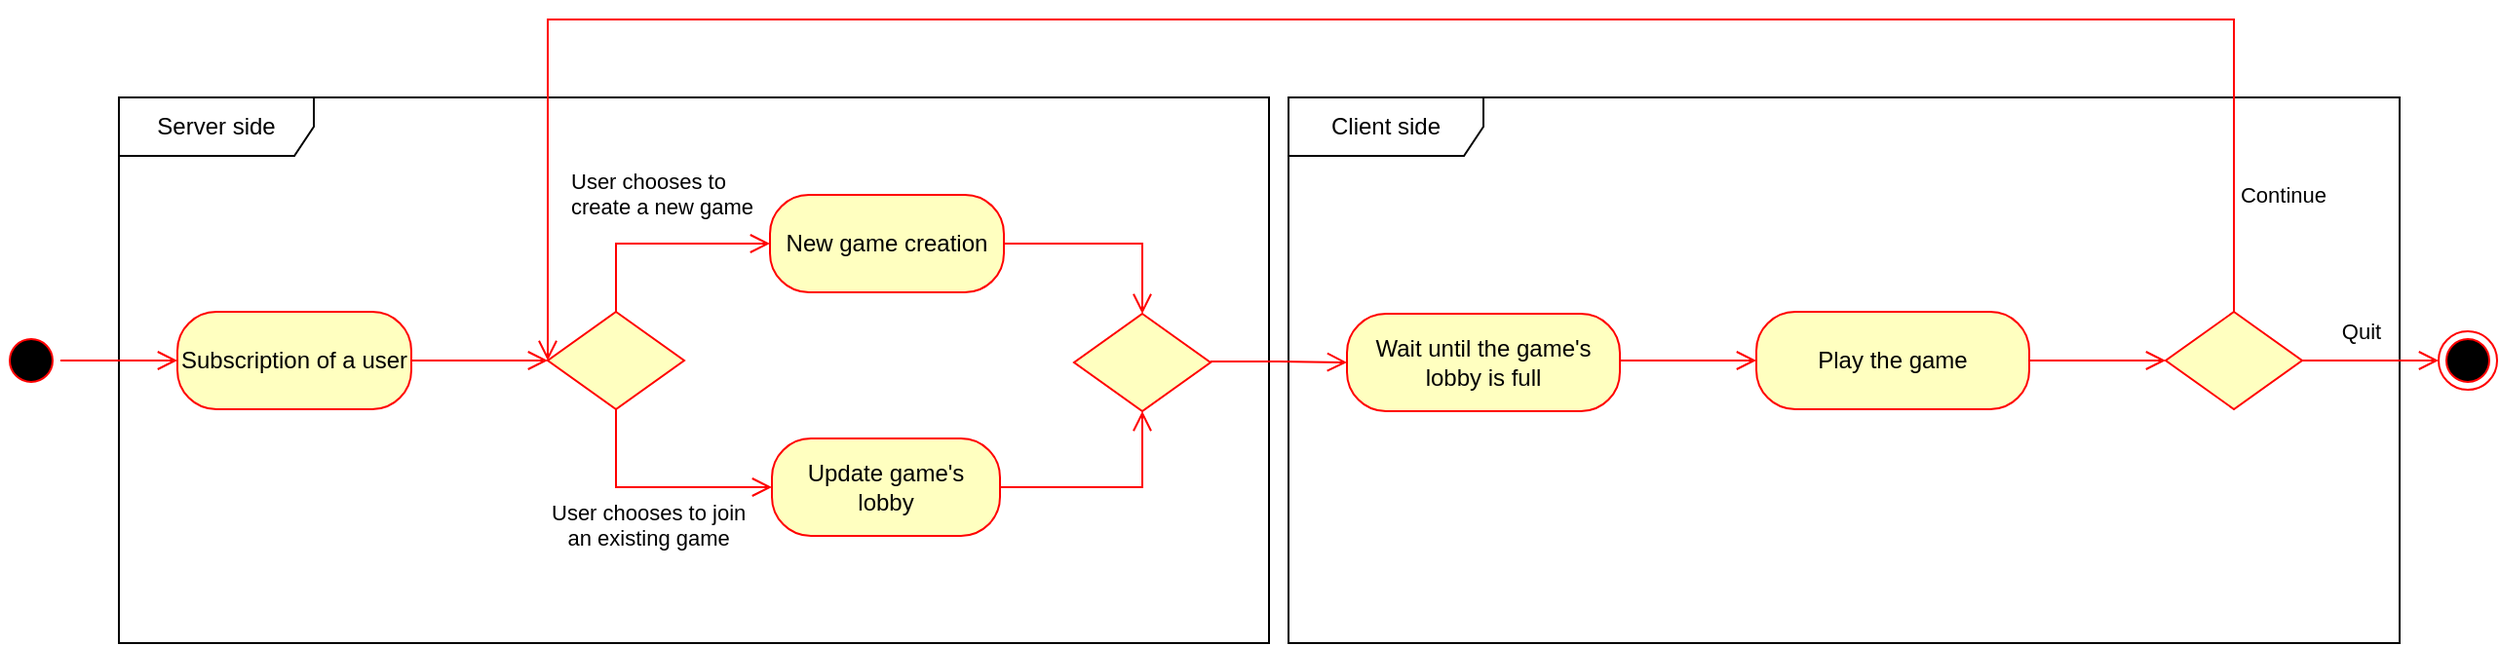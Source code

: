 <mxfile version="20.2.4"><diagram id="hc_759G6ztnuYglMrowW" name="Page-1"><mxGraphModel dx="1422" dy="752" grid="1" gridSize="10" guides="1" tooltips="1" connect="1" arrows="1" fold="1" page="1" pageScale="1" pageWidth="827" pageHeight="1169" math="0" shadow="0"><root><mxCell id="0"/><mxCell id="1" parent="0"/><mxCell id="2GEnqoe3A-GF3fuBFCet-49" value="Server side" style="shape=umlFrame;whiteSpace=wrap;html=1;width=100;height=30;" vertex="1" parent="1"><mxGeometry x="80" y="200" width="590" height="280" as="geometry"/></mxCell><mxCell id="2GEnqoe3A-GF3fuBFCet-50" value="Client side" style="shape=umlFrame;whiteSpace=wrap;html=1;width=100;height=30;" vertex="1" parent="1"><mxGeometry x="680" y="200" width="570" height="280" as="geometry"/></mxCell><mxCell id="2GEnqoe3A-GF3fuBFCet-19" value="" style="ellipse;html=1;shape=startState;fillColor=#000000;strokeColor=#ff0000;" vertex="1" parent="1"><mxGeometry x="20" y="320" width="30" height="30" as="geometry"/></mxCell><mxCell id="2GEnqoe3A-GF3fuBFCet-20" value="" style="edgeStyle=orthogonalEdgeStyle;html=1;verticalAlign=bottom;endArrow=open;endSize=8;strokeColor=#ff0000;rounded=0;entryX=0;entryY=0.5;entryDx=0;entryDy=0;" edge="1" source="2GEnqoe3A-GF3fuBFCet-19" parent="1" target="2GEnqoe3A-GF3fuBFCet-21"><mxGeometry relative="1" as="geometry"><mxPoint x="110" y="335" as="targetPoint"/></mxGeometry></mxCell><mxCell id="2GEnqoe3A-GF3fuBFCet-21" value="Subscription of a user" style="rounded=1;whiteSpace=wrap;html=1;arcSize=40;fontColor=#000000;fillColor=#ffffc0;strokeColor=#ff0000;" vertex="1" parent="1"><mxGeometry x="110" y="310" width="120" height="50" as="geometry"/></mxCell><mxCell id="2GEnqoe3A-GF3fuBFCet-34" value="" style="rhombus;whiteSpace=wrap;html=1;fillColor=#ffffc0;strokeColor=#ff0000;" vertex="1" parent="1"><mxGeometry x="300" y="310" width="70" height="50" as="geometry"/></mxCell><mxCell id="2GEnqoe3A-GF3fuBFCet-36" value="&lt;div&gt;User chooses to&lt;br&gt;&lt;/div&gt;&lt;div align=&quot;center&quot;&gt;create a new game&lt;br&gt;&lt;/div&gt;" style="edgeStyle=orthogonalEdgeStyle;html=1;align=left;verticalAlign=top;endArrow=open;endSize=8;strokeColor=#ff0000;rounded=0;exitX=0.5;exitY=0;exitDx=0;exitDy=0;entryX=0;entryY=0.5;entryDx=0;entryDy=0;" edge="1" source="2GEnqoe3A-GF3fuBFCet-34" parent="1" target="2GEnqoe3A-GF3fuBFCet-39"><mxGeometry x="-0.386" y="51" relative="1" as="geometry"><mxPoint x="410" y="280" as="targetPoint"/><Array as="points"><mxPoint x="335" y="275"/></Array><mxPoint x="-25" y="6" as="offset"/></mxGeometry></mxCell><mxCell id="2GEnqoe3A-GF3fuBFCet-37" value="" style="edgeStyle=orthogonalEdgeStyle;html=1;verticalAlign=bottom;endArrow=open;endSize=8;strokeColor=#ff0000;rounded=0;entryX=0;entryY=0.5;entryDx=0;entryDy=0;exitX=1;exitY=0.5;exitDx=0;exitDy=0;" edge="1" parent="1" source="2GEnqoe3A-GF3fuBFCet-21" target="2GEnqoe3A-GF3fuBFCet-34"><mxGeometry relative="1" as="geometry"><mxPoint x="152" y="345" as="targetPoint"/><mxPoint x="92" y="345" as="sourcePoint"/><Array as="points"><mxPoint x="260" y="335"/><mxPoint x="260" y="335"/></Array></mxGeometry></mxCell><mxCell id="2GEnqoe3A-GF3fuBFCet-38" value="&lt;div align=&quot;center&quot;&gt;User chooses to join &lt;br&gt;&lt;/div&gt;&lt;div align=&quot;center&quot;&gt;an existing game&lt;br&gt;&lt;/div&gt;" style="edgeStyle=orthogonalEdgeStyle;html=1;align=left;verticalAlign=top;endArrow=open;endSize=8;strokeColor=#ff0000;rounded=0;exitX=0.5;exitY=1;exitDx=0;exitDy=0;entryX=0;entryY=0.5;entryDx=0;entryDy=0;" edge="1" parent="1" source="2GEnqoe3A-GF3fuBFCet-34" target="2GEnqoe3A-GF3fuBFCet-60"><mxGeometry x="-0.334" y="-35" relative="1" as="geometry"><mxPoint x="420" y="400" as="targetPoint"/><mxPoint x="411" y="357" as="sourcePoint"/><Array as="points"><mxPoint x="335" y="400"/></Array><mxPoint x="-35" y="-35" as="offset"/></mxGeometry></mxCell><mxCell id="2GEnqoe3A-GF3fuBFCet-39" value="New game creation" style="rounded=1;whiteSpace=wrap;html=1;arcSize=40;fontColor=#000000;fillColor=#ffffc0;strokeColor=#ff0000;" vertex="1" parent="1"><mxGeometry x="414" y="250" width="120" height="50" as="geometry"/></mxCell><mxCell id="2GEnqoe3A-GF3fuBFCet-40" value="" style="edgeStyle=orthogonalEdgeStyle;html=1;verticalAlign=bottom;endArrow=open;endSize=8;strokeColor=#ff0000;rounded=0;exitX=1;exitY=0.5;exitDx=0;exitDy=0;entryX=0.5;entryY=0;entryDx=0;entryDy=0;" edge="1" source="2GEnqoe3A-GF3fuBFCet-39" parent="1" target="2GEnqoe3A-GF3fuBFCet-41"><mxGeometry relative="1" as="geometry"><mxPoint x="610" y="275" as="targetPoint"/><mxPoint x="396" y="285" as="sourcePoint"/><Array as="points"><mxPoint x="605" y="275"/></Array></mxGeometry></mxCell><mxCell id="2GEnqoe3A-GF3fuBFCet-41" value="" style="rhombus;whiteSpace=wrap;html=1;fillColor=#ffffc0;strokeColor=#ff0000;" vertex="1" parent="1"><mxGeometry x="570" y="311" width="70" height="50" as="geometry"/></mxCell><mxCell id="2GEnqoe3A-GF3fuBFCet-43" value="Wait until the game's lobby is full" style="rounded=1;whiteSpace=wrap;html=1;arcSize=40;fontColor=#000000;fillColor=#ffffc0;strokeColor=#ff0000;" vertex="1" parent="1"><mxGeometry x="710" y="311" width="140" height="50" as="geometry"/></mxCell><mxCell id="2GEnqoe3A-GF3fuBFCet-47" value="" style="edgeStyle=orthogonalEdgeStyle;html=1;verticalAlign=bottom;endArrow=open;endSize=8;strokeColor=#ff0000;rounded=0;entryX=0;entryY=0.5;entryDx=0;entryDy=0;exitX=1;exitY=0.5;exitDx=0;exitDy=0;" edge="1" parent="1" target="2GEnqoe3A-GF3fuBFCet-43"><mxGeometry relative="1" as="geometry"><mxPoint x="710" y="336.0" as="targetPoint"/><mxPoint x="640" y="335.5" as="sourcePoint"/><Array as="points"><mxPoint x="675" y="336"/><mxPoint x="720" y="336"/></Array></mxGeometry></mxCell><mxCell id="2GEnqoe3A-GF3fuBFCet-48" value="" style="edgeStyle=orthogonalEdgeStyle;html=1;verticalAlign=bottom;endArrow=open;endSize=8;strokeColor=#ff0000;rounded=0;entryX=0;entryY=0.5;entryDx=0;entryDy=0;exitX=1;exitY=0.5;exitDx=0;exitDy=0;" edge="1" parent="1" source="2GEnqoe3A-GF3fuBFCet-43" target="2GEnqoe3A-GF3fuBFCet-51"><mxGeometry relative="1" as="geometry"><mxPoint x="920" y="336.08" as="targetPoint"/><mxPoint x="840" y="336" as="sourcePoint"/><Array as="points"><mxPoint x="850" y="335"/></Array></mxGeometry></mxCell><mxCell id="2GEnqoe3A-GF3fuBFCet-51" value="Play the game" style="rounded=1;whiteSpace=wrap;html=1;arcSize=40;fontColor=#000000;fillColor=#ffffc0;strokeColor=#ff0000;" vertex="1" parent="1"><mxGeometry x="920" y="310" width="140" height="50" as="geometry"/></mxCell><mxCell id="2GEnqoe3A-GF3fuBFCet-52" value="" style="edgeStyle=orthogonalEdgeStyle;html=1;verticalAlign=bottom;endArrow=open;endSize=8;strokeColor=#ff0000;rounded=0;entryX=0;entryY=0.5;entryDx=0;entryDy=0;exitX=1;exitY=0.5;exitDx=0;exitDy=0;" edge="1" source="2GEnqoe3A-GF3fuBFCet-51" parent="1" target="2GEnqoe3A-GF3fuBFCet-53"><mxGeometry relative="1" as="geometry"><mxPoint x="1130" y="335.08" as="targetPoint"/><mxPoint x="1050" y="335" as="sourcePoint"/><Array as="points"/></mxGeometry></mxCell><mxCell id="2GEnqoe3A-GF3fuBFCet-53" value="" style="rhombus;whiteSpace=wrap;html=1;fillColor=#ffffc0;strokeColor=#ff0000;" vertex="1" parent="1"><mxGeometry x="1130" y="310" width="70" height="50" as="geometry"/></mxCell><mxCell id="2GEnqoe3A-GF3fuBFCet-55" value="" style="edgeStyle=orthogonalEdgeStyle;html=1;verticalAlign=bottom;endArrow=open;endSize=8;strokeColor=#ff0000;rounded=0;exitX=0.5;exitY=0;exitDx=0;exitDy=0;" edge="1" parent="1" source="2GEnqoe3A-GF3fuBFCet-53"><mxGeometry relative="1" as="geometry"><mxPoint x="300" y="335" as="targetPoint"/><mxPoint x="1070" y="345" as="sourcePoint"/><Array as="points"><mxPoint x="1165" y="160"/><mxPoint x="300" y="160"/></Array></mxGeometry></mxCell><mxCell id="2GEnqoe3A-GF3fuBFCet-56" value="Continue" style="edgeLabel;html=1;align=center;verticalAlign=middle;resizable=0;points=[];" vertex="1" connectable="0" parent="2GEnqoe3A-GF3fuBFCet-55"><mxGeometry x="-0.257" y="-1" relative="1" as="geometry"><mxPoint x="317" y="91" as="offset"/></mxGeometry></mxCell><mxCell id="2GEnqoe3A-GF3fuBFCet-58" value="Quit" style="edgeLabel;html=1;align=center;verticalAlign=middle;resizable=0;points=[];" vertex="1" connectable="0" parent="2GEnqoe3A-GF3fuBFCet-55"><mxGeometry x="-0.257" y="-1" relative="1" as="geometry"><mxPoint x="357" y="161" as="offset"/></mxGeometry></mxCell><mxCell id="2GEnqoe3A-GF3fuBFCet-57" value="" style="edgeStyle=orthogonalEdgeStyle;html=1;verticalAlign=bottom;endArrow=open;endSize=8;strokeColor=#ff0000;rounded=0;entryX=0;entryY=0.5;entryDx=0;entryDy=0;exitX=1;exitY=0.5;exitDx=0;exitDy=0;" edge="1" parent="1" source="2GEnqoe3A-GF3fuBFCet-53" target="2GEnqoe3A-GF3fuBFCet-59"><mxGeometry relative="1" as="geometry"><mxPoint x="1270" y="335.5" as="targetPoint"/><mxPoint x="1200" y="335.5" as="sourcePoint"/><Array as="points"/></mxGeometry></mxCell><mxCell id="2GEnqoe3A-GF3fuBFCet-59" value="" style="ellipse;html=1;shape=endState;fillColor=#000000;strokeColor=#ff0000;" vertex="1" parent="1"><mxGeometry x="1270" y="320" width="30" height="30" as="geometry"/></mxCell><mxCell id="2GEnqoe3A-GF3fuBFCet-60" value="&lt;div&gt;Update game's &lt;br&gt;&lt;/div&gt;&lt;div&gt;lobby&lt;/div&gt;" style="rounded=1;whiteSpace=wrap;html=1;arcSize=40;fontColor=#000000;fillColor=#ffffc0;strokeColor=#ff0000;" vertex="1" parent="1"><mxGeometry x="415" y="375" width="117" height="50" as="geometry"/></mxCell><mxCell id="2GEnqoe3A-GF3fuBFCet-61" value="" style="edgeStyle=orthogonalEdgeStyle;html=1;verticalAlign=bottom;endArrow=open;endSize=8;strokeColor=#ff0000;rounded=0;entryX=0.5;entryY=1;entryDx=0;entryDy=0;exitX=1;exitY=0.5;exitDx=0;exitDy=0;" edge="1" parent="1" source="2GEnqoe3A-GF3fuBFCet-60" target="2GEnqoe3A-GF3fuBFCet-41"><mxGeometry relative="1" as="geometry"><mxPoint x="620" y="399.5" as="targetPoint"/><mxPoint x="550" y="399.5" as="sourcePoint"/><Array as="points"><mxPoint x="605" y="400"/></Array></mxGeometry></mxCell></root></mxGraphModel></diagram></mxfile>